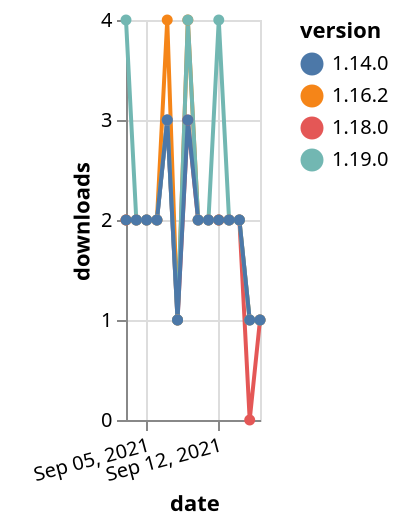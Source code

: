 {"$schema": "https://vega.github.io/schema/vega-lite/v5.json", "description": "A simple bar chart with embedded data.", "data": {"values": [{"date": "2021-09-03", "total": 2047, "delta": 2, "version": "1.18.0"}, {"date": "2021-09-04", "total": 2049, "delta": 2, "version": "1.18.0"}, {"date": "2021-09-05", "total": 2051, "delta": 2, "version": "1.18.0"}, {"date": "2021-09-06", "total": 2053, "delta": 2, "version": "1.18.0"}, {"date": "2021-09-07", "total": 2056, "delta": 3, "version": "1.18.0"}, {"date": "2021-09-08", "total": 2057, "delta": 1, "version": "1.18.0"}, {"date": "2021-09-09", "total": 2060, "delta": 3, "version": "1.18.0"}, {"date": "2021-09-10", "total": 2062, "delta": 2, "version": "1.18.0"}, {"date": "2021-09-11", "total": 2064, "delta": 2, "version": "1.18.0"}, {"date": "2021-09-12", "total": 2066, "delta": 2, "version": "1.18.0"}, {"date": "2021-09-13", "total": 2068, "delta": 2, "version": "1.18.0"}, {"date": "2021-09-14", "total": 2070, "delta": 2, "version": "1.18.0"}, {"date": "2021-09-15", "total": 2070, "delta": 0, "version": "1.18.0"}, {"date": "2021-09-16", "total": 2071, "delta": 1, "version": "1.18.0"}, {"date": "2021-09-03", "total": 2549, "delta": 2, "version": "1.16.2"}, {"date": "2021-09-04", "total": 2551, "delta": 2, "version": "1.16.2"}, {"date": "2021-09-05", "total": 2553, "delta": 2, "version": "1.16.2"}, {"date": "2021-09-06", "total": 2555, "delta": 2, "version": "1.16.2"}, {"date": "2021-09-07", "total": 2559, "delta": 4, "version": "1.16.2"}, {"date": "2021-09-08", "total": 2560, "delta": 1, "version": "1.16.2"}, {"date": "2021-09-09", "total": 2564, "delta": 4, "version": "1.16.2"}, {"date": "2021-09-10", "total": 2566, "delta": 2, "version": "1.16.2"}, {"date": "2021-09-11", "total": 2568, "delta": 2, "version": "1.16.2"}, {"date": "2021-09-12", "total": 2570, "delta": 2, "version": "1.16.2"}, {"date": "2021-09-13", "total": 2572, "delta": 2, "version": "1.16.2"}, {"date": "2021-09-14", "total": 2574, "delta": 2, "version": "1.16.2"}, {"date": "2021-09-15", "total": 2575, "delta": 1, "version": "1.16.2"}, {"date": "2021-09-16", "total": 2576, "delta": 1, "version": "1.16.2"}, {"date": "2021-09-03", "total": 1645, "delta": 4, "version": "1.19.0"}, {"date": "2021-09-04", "total": 1647, "delta": 2, "version": "1.19.0"}, {"date": "2021-09-05", "total": 1649, "delta": 2, "version": "1.19.0"}, {"date": "2021-09-06", "total": 1651, "delta": 2, "version": "1.19.0"}, {"date": "2021-09-07", "total": 1654, "delta": 3, "version": "1.19.0"}, {"date": "2021-09-08", "total": 1655, "delta": 1, "version": "1.19.0"}, {"date": "2021-09-09", "total": 1659, "delta": 4, "version": "1.19.0"}, {"date": "2021-09-10", "total": 1661, "delta": 2, "version": "1.19.0"}, {"date": "2021-09-11", "total": 1663, "delta": 2, "version": "1.19.0"}, {"date": "2021-09-12", "total": 1667, "delta": 4, "version": "1.19.0"}, {"date": "2021-09-13", "total": 1669, "delta": 2, "version": "1.19.0"}, {"date": "2021-09-14", "total": 1671, "delta": 2, "version": "1.19.0"}, {"date": "2021-09-15", "total": 1672, "delta": 1, "version": "1.19.0"}, {"date": "2021-09-16", "total": 1673, "delta": 1, "version": "1.19.0"}, {"date": "2021-09-03", "total": 3342, "delta": 2, "version": "1.14.0"}, {"date": "2021-09-04", "total": 3344, "delta": 2, "version": "1.14.0"}, {"date": "2021-09-05", "total": 3346, "delta": 2, "version": "1.14.0"}, {"date": "2021-09-06", "total": 3348, "delta": 2, "version": "1.14.0"}, {"date": "2021-09-07", "total": 3351, "delta": 3, "version": "1.14.0"}, {"date": "2021-09-08", "total": 3352, "delta": 1, "version": "1.14.0"}, {"date": "2021-09-09", "total": 3355, "delta": 3, "version": "1.14.0"}, {"date": "2021-09-10", "total": 3357, "delta": 2, "version": "1.14.0"}, {"date": "2021-09-11", "total": 3359, "delta": 2, "version": "1.14.0"}, {"date": "2021-09-12", "total": 3361, "delta": 2, "version": "1.14.0"}, {"date": "2021-09-13", "total": 3363, "delta": 2, "version": "1.14.0"}, {"date": "2021-09-14", "total": 3365, "delta": 2, "version": "1.14.0"}, {"date": "2021-09-15", "total": 3366, "delta": 1, "version": "1.14.0"}, {"date": "2021-09-16", "total": 3367, "delta": 1, "version": "1.14.0"}]}, "width": "container", "mark": {"type": "line", "point": {"filled": true}}, "encoding": {"x": {"field": "date", "type": "temporal", "timeUnit": "yearmonthdate", "title": "date", "axis": {"labelAngle": -15}}, "y": {"field": "delta", "type": "quantitative", "title": "downloads"}, "color": {"field": "version", "type": "nominal"}, "tooltip": {"field": "delta"}}}